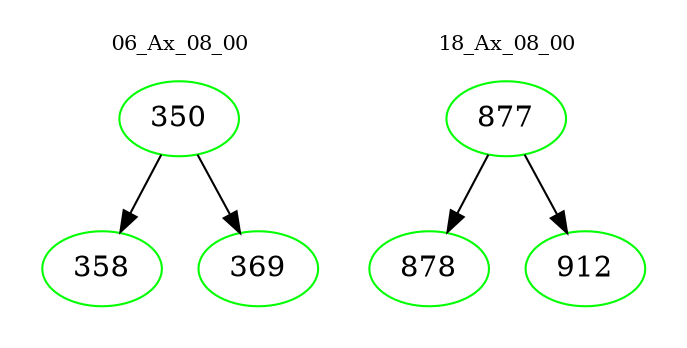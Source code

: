 digraph{
subgraph cluster_0 {
color = white
label = "06_Ax_08_00";
fontsize=10;
T0_350 [label="350", color="green"]
T0_350 -> T0_358 [color="black"]
T0_358 [label="358", color="green"]
T0_350 -> T0_369 [color="black"]
T0_369 [label="369", color="green"]
}
subgraph cluster_1 {
color = white
label = "18_Ax_08_00";
fontsize=10;
T1_877 [label="877", color="green"]
T1_877 -> T1_878 [color="black"]
T1_878 [label="878", color="green"]
T1_877 -> T1_912 [color="black"]
T1_912 [label="912", color="green"]
}
}
